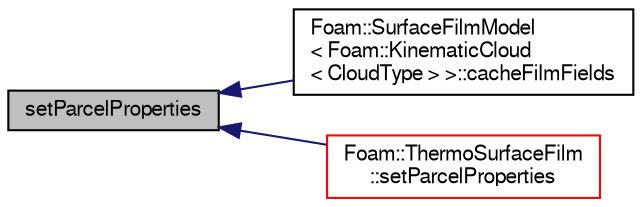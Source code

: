 digraph "setParcelProperties"
{
  bgcolor="transparent";
  edge [fontname="FreeSans",fontsize="10",labelfontname="FreeSans",labelfontsize="10"];
  node [fontname="FreeSans",fontsize="10",shape=record];
  rankdir="LR";
  Node16 [label="setParcelProperties",height=0.2,width=0.4,color="black", fillcolor="grey75", style="filled", fontcolor="black"];
  Node16 -> Node17 [dir="back",color="midnightblue",fontsize="10",style="solid",fontname="FreeSans"];
  Node17 [label="Foam::SurfaceFilmModel\l\< Foam::KinematicCloud\l\< CloudType \> \>::cacheFilmFields",height=0.2,width=0.4,color="black",URL="$a23778.html#a7b1f5e291b5fcc2c999e62871d73d418",tooltip="Cache the film fields in preparation for injection. "];
  Node16 -> Node18 [dir="back",color="midnightblue",fontsize="10",style="solid",fontname="FreeSans"];
  Node18 [label="Foam::ThermoSurfaceFilm\l::setParcelProperties",height=0.2,width=0.4,color="red",URL="$a24374.html#a157df9ebf4abcb766f4f47b16f7f9628",tooltip="Set the individual parcel properties. "];
}
